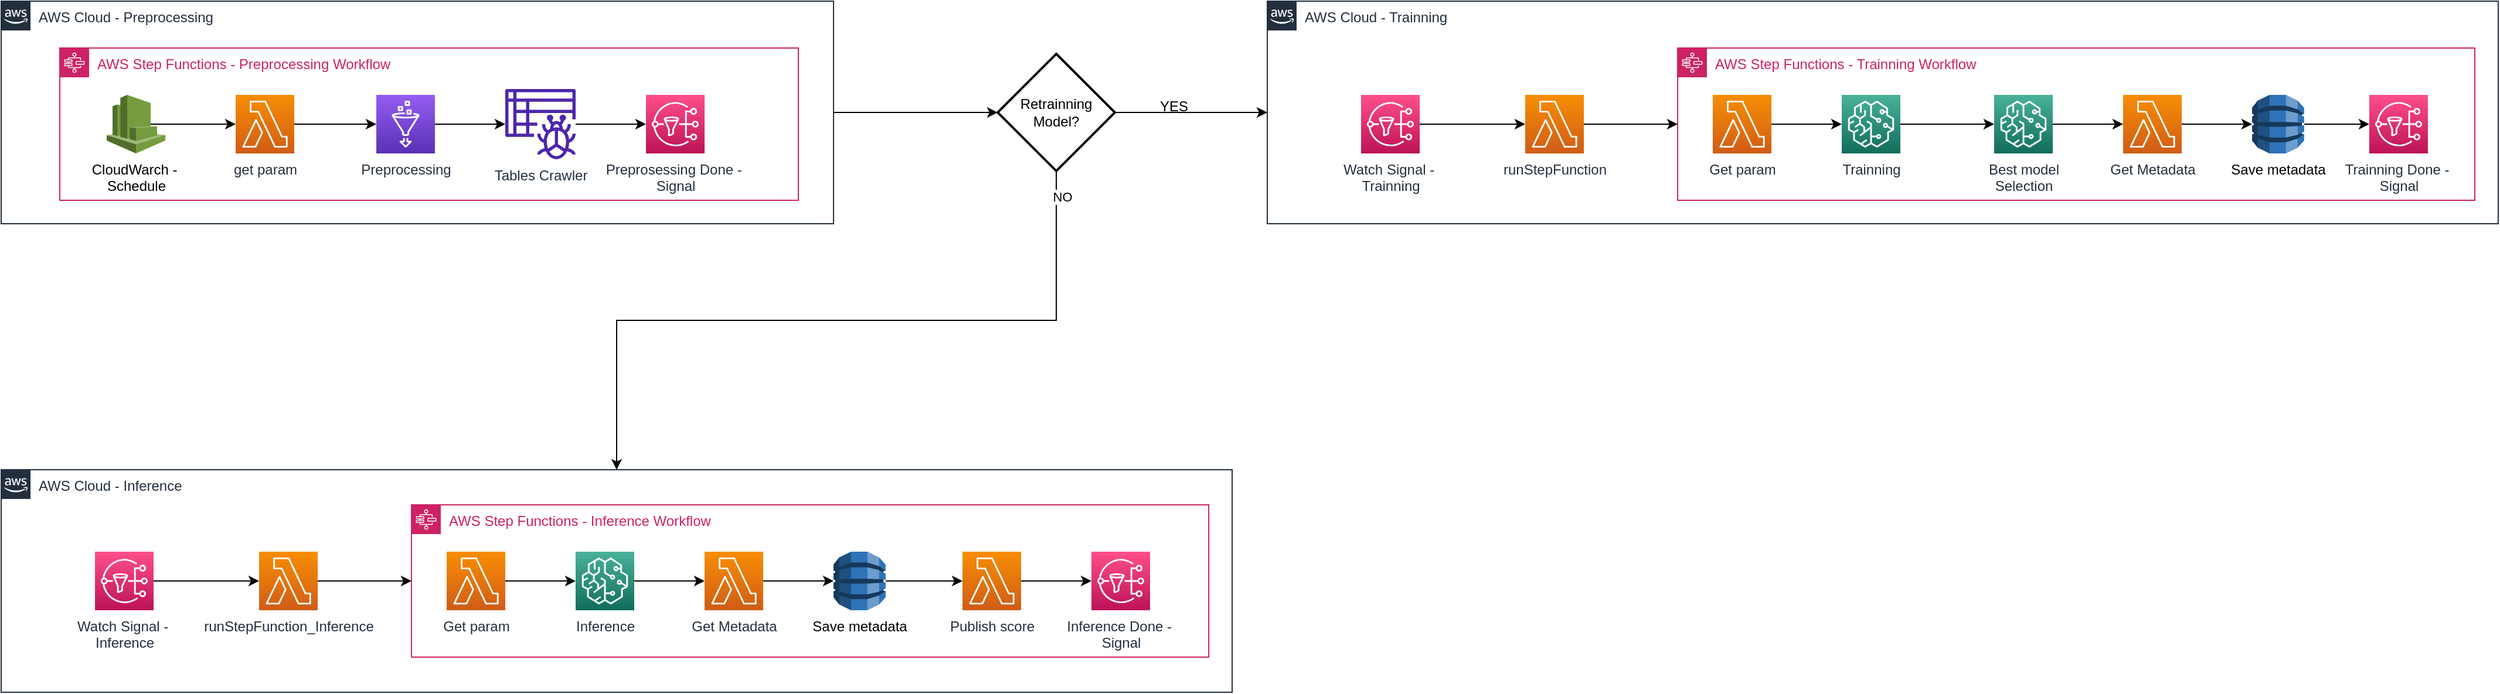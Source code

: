 <mxfile version="16.5.1" type="device" pages="2"><diagram id="bBq4TUK5hMifF-TSJktd" name="Page-1"><mxGraphModel dx="1673" dy="1018" grid="1" gridSize="10" guides="1" tooltips="1" connect="1" arrows="1" fold="1" page="1" pageScale="1" pageWidth="850" pageHeight="1100" math="0" shadow="0"><root><mxCell id="0"/><mxCell id="1" parent="0"/><mxCell id="_ALFJAR_qJqShQx_ZS1T-1" value="AWS Cloud - Inference" style="points=[[0,0],[0.25,0],[0.5,0],[0.75,0],[1,0],[1,0.25],[1,0.5],[1,0.75],[1,1],[0.75,1],[0.5,1],[0.25,1],[0,1],[0,0.75],[0,0.5],[0,0.25]];outlineConnect=0;gradientColor=none;html=1;whiteSpace=wrap;fontSize=12;fontStyle=0;container=1;pointerEvents=0;collapsible=0;recursiveResize=0;shape=mxgraph.aws4.group;grIcon=mxgraph.aws4.group_aws_cloud_alt;strokeColor=#232F3E;fillColor=none;verticalAlign=top;align=left;spacingLeft=30;fontColor=#232F3E;dashed=0;" parent="1" vertex="1"><mxGeometry x="120" y="840" width="1050" height="190" as="geometry"/></mxCell><mxCell id="_ALFJAR_qJqShQx_ZS1T-48" value="AWS Step Functions - Inference Workflow" style="points=[[0,0],[0.25,0],[0.5,0],[0.75,0],[1,0],[1,0.25],[1,0.5],[1,0.75],[1,1],[0.75,1],[0.5,1],[0.25,1],[0,1],[0,0.75],[0,0.5],[0,0.25]];outlineConnect=0;gradientColor=none;html=1;whiteSpace=wrap;fontSize=12;fontStyle=0;container=1;pointerEvents=0;collapsible=0;recursiveResize=0;shape=mxgraph.aws4.group;grIcon=mxgraph.aws4.group_aws_step_functions_workflow;strokeColor=#CD2264;fillColor=none;verticalAlign=top;align=left;spacingLeft=30;fontColor=#CD2264;dashed=0;" parent="_ALFJAR_qJqShQx_ZS1T-1" vertex="1"><mxGeometry x="350" y="30" width="680" height="130" as="geometry"/></mxCell><mxCell id="_ALFJAR_qJqShQx_ZS1T-49" value="Get param" style="sketch=0;points=[[0,0,0],[0.25,0,0],[0.5,0,0],[0.75,0,0],[1,0,0],[0,1,0],[0.25,1,0],[0.5,1,0],[0.75,1,0],[1,1,0],[0,0.25,0],[0,0.5,0],[0,0.75,0],[1,0.25,0],[1,0.5,0],[1,0.75,0]];outlineConnect=0;fontColor=#232F3E;gradientColor=#F78E04;gradientDirection=north;fillColor=#D05C17;strokeColor=#ffffff;dashed=0;verticalLabelPosition=bottom;verticalAlign=top;align=center;html=1;fontSize=12;fontStyle=0;aspect=fixed;shape=mxgraph.aws4.resourceIcon;resIcon=mxgraph.aws4.lambda;" parent="_ALFJAR_qJqShQx_ZS1T-48" vertex="1"><mxGeometry x="30" y="40" width="50" height="50" as="geometry"/></mxCell><mxCell id="_ALFJAR_qJqShQx_ZS1T-50" style="edgeStyle=orthogonalEdgeStyle;rounded=0;orthogonalLoop=1;jettySize=auto;html=1;exitX=1;exitY=0.5;exitDx=0;exitDy=0;exitPerimeter=0;entryX=0;entryY=0.5;entryDx=0;entryDy=0;entryPerimeter=0;" parent="_ALFJAR_qJqShQx_ZS1T-48" source="_ALFJAR_qJqShQx_ZS1T-49" target="_ALFJAR_qJqShQx_ZS1T-54" edge="1"><mxGeometry relative="1" as="geometry"><mxPoint x="150" y="65" as="targetPoint"/></mxGeometry></mxCell><mxCell id="_ALFJAR_qJqShQx_ZS1T-54" value="Inference" style="sketch=0;points=[[0,0,0],[0.25,0,0],[0.5,0,0],[0.75,0,0],[1,0,0],[0,1,0],[0.25,1,0],[0.5,1,0],[0.75,1,0],[1,1,0],[0,0.25,0],[0,0.5,0],[0,0.75,0],[1,0.25,0],[1,0.5,0],[1,0.75,0]];outlineConnect=0;fontColor=#232F3E;gradientColor=#4AB29A;gradientDirection=north;fillColor=#116D5B;strokeColor=#ffffff;dashed=0;verticalLabelPosition=bottom;verticalAlign=top;align=center;html=1;fontSize=12;fontStyle=0;aspect=fixed;shape=mxgraph.aws4.resourceIcon;resIcon=mxgraph.aws4.sagemaker;" parent="_ALFJAR_qJqShQx_ZS1T-48" vertex="1"><mxGeometry x="140" y="40" width="50" height="50" as="geometry"/></mxCell><mxCell id="_ALFJAR_qJqShQx_ZS1T-55" style="edgeStyle=orthogonalEdgeStyle;rounded=0;orthogonalLoop=1;jettySize=auto;html=1;exitX=1;exitY=0.5;exitDx=0;exitDy=0;exitPerimeter=0;entryX=0;entryY=0.5;entryDx=0;entryDy=0;entryPerimeter=0;startArrow=none;startFill=0;endArrow=classic;endFill=1;" parent="_ALFJAR_qJqShQx_ZS1T-48" source="_ALFJAR_qJqShQx_ZS1T-54" target="_ALFJAR_qJqShQx_ZS1T-58" edge="1"><mxGeometry relative="1" as="geometry"><mxPoint x="320" y="65" as="sourcePoint"/></mxGeometry></mxCell><mxCell id="_ALFJAR_qJqShQx_ZS1T-70" style="edgeStyle=orthogonalEdgeStyle;rounded=0;orthogonalLoop=1;jettySize=auto;html=1;exitX=1;exitY=0.5;exitDx=0;exitDy=0;exitPerimeter=0;entryX=0;entryY=0.5;entryDx=0;entryDy=0;entryPerimeter=0;startArrow=none;startFill=0;endArrow=classic;endFill=1;" parent="_ALFJAR_qJqShQx_ZS1T-48" source="_ALFJAR_qJqShQx_ZS1T-58" target="_ALFJAR_qJqShQx_ZS1T-59" edge="1"><mxGeometry relative="1" as="geometry"/></mxCell><mxCell id="_ALFJAR_qJqShQx_ZS1T-58" value="Get Metadata" style="sketch=0;points=[[0,0,0],[0.25,0,0],[0.5,0,0],[0.75,0,0],[1,0,0],[0,1,0],[0.25,1,0],[0.5,1,0],[0.75,1,0],[1,1,0],[0,0.25,0],[0,0.5,0],[0,0.75,0],[1,0.25,0],[1,0.5,0],[1,0.75,0]];outlineConnect=0;fontColor=#232F3E;gradientColor=#F78E04;gradientDirection=north;fillColor=#D05C17;strokeColor=#ffffff;dashed=0;verticalLabelPosition=bottom;verticalAlign=top;align=center;html=1;fontSize=12;fontStyle=0;aspect=fixed;shape=mxgraph.aws4.resourceIcon;resIcon=mxgraph.aws4.lambda;" parent="_ALFJAR_qJqShQx_ZS1T-48" vertex="1"><mxGeometry x="250" y="40" width="50" height="50" as="geometry"/></mxCell><mxCell id="_ALFJAR_qJqShQx_ZS1T-73" style="edgeStyle=orthogonalEdgeStyle;rounded=0;orthogonalLoop=1;jettySize=auto;html=1;exitX=1;exitY=0.5;exitDx=0;exitDy=0;exitPerimeter=0;entryX=0;entryY=0.5;entryDx=0;entryDy=0;entryPerimeter=0;startArrow=none;startFill=0;endArrow=classic;endFill=1;" parent="_ALFJAR_qJqShQx_ZS1T-48" source="_ALFJAR_qJqShQx_ZS1T-59" target="_ALFJAR_qJqShQx_ZS1T-72" edge="1"><mxGeometry relative="1" as="geometry"/></mxCell><mxCell id="_ALFJAR_qJqShQx_ZS1T-59" value="Save metadata" style="outlineConnect=0;dashed=0;verticalLabelPosition=bottom;verticalAlign=top;align=center;html=1;shape=mxgraph.aws3.dynamo_db;fillColor=#2E73B8;gradientColor=none;" parent="_ALFJAR_qJqShQx_ZS1T-48" vertex="1"><mxGeometry x="360" y="40" width="44.44" height="50" as="geometry"/></mxCell><mxCell id="_ALFJAR_qJqShQx_ZS1T-52" value="Inference Done -&amp;nbsp;&lt;br&gt;Signal" style="sketch=0;points=[[0,0,0],[0.25,0,0],[0.5,0,0],[0.75,0,0],[1,0,0],[0,1,0],[0.25,1,0],[0.5,1,0],[0.75,1,0],[1,1,0],[0,0.25,0],[0,0.5,0],[0,0.75,0],[1,0.25,0],[1,0.5,0],[1,0.75,0]];outlineConnect=0;fontColor=#232F3E;gradientColor=#FF4F8B;gradientDirection=north;fillColor=#BC1356;strokeColor=#ffffff;dashed=0;verticalLabelPosition=bottom;verticalAlign=top;align=center;html=1;fontSize=12;fontStyle=0;aspect=fixed;shape=mxgraph.aws4.resourceIcon;resIcon=mxgraph.aws4.sns;" parent="_ALFJAR_qJqShQx_ZS1T-48" vertex="1"><mxGeometry x="580" y="40" width="50" height="50" as="geometry"/></mxCell><mxCell id="_ALFJAR_qJqShQx_ZS1T-74" style="edgeStyle=orthogonalEdgeStyle;rounded=0;orthogonalLoop=1;jettySize=auto;html=1;exitX=1;exitY=0.5;exitDx=0;exitDy=0;exitPerimeter=0;entryX=0;entryY=0.5;entryDx=0;entryDy=0;entryPerimeter=0;startArrow=none;startFill=0;endArrow=classic;endFill=1;" parent="_ALFJAR_qJqShQx_ZS1T-48" source="_ALFJAR_qJqShQx_ZS1T-72" target="_ALFJAR_qJqShQx_ZS1T-52" edge="1"><mxGeometry relative="1" as="geometry"/></mxCell><mxCell id="_ALFJAR_qJqShQx_ZS1T-72" value="Publish score" style="sketch=0;points=[[0,0,0],[0.25,0,0],[0.5,0,0],[0.75,0,0],[1,0,0],[0,1,0],[0.25,1,0],[0.5,1,0],[0.75,1,0],[1,1,0],[0,0.25,0],[0,0.5,0],[0,0.75,0],[1,0.25,0],[1,0.5,0],[1,0.75,0]];outlineConnect=0;fontColor=#232F3E;gradientColor=#F78E04;gradientDirection=north;fillColor=#D05C17;strokeColor=#ffffff;dashed=0;verticalLabelPosition=bottom;verticalAlign=top;align=center;html=1;fontSize=12;fontStyle=0;aspect=fixed;shape=mxgraph.aws4.resourceIcon;resIcon=mxgraph.aws4.lambda;" parent="_ALFJAR_qJqShQx_ZS1T-48" vertex="1"><mxGeometry x="470" y="40" width="50" height="50" as="geometry"/></mxCell><mxCell id="_ALFJAR_qJqShQx_ZS1T-62" style="edgeStyle=orthogonalEdgeStyle;rounded=0;orthogonalLoop=1;jettySize=auto;html=1;exitX=1;exitY=0.5;exitDx=0;exitDy=0;exitPerimeter=0;entryX=0;entryY=0.5;entryDx=0;entryDy=0;entryPerimeter=0;startArrow=none;startFill=0;endArrow=classic;endFill=1;" parent="_ALFJAR_qJqShQx_ZS1T-1" source="_ALFJAR_qJqShQx_ZS1T-60" target="_ALFJAR_qJqShQx_ZS1T-61" edge="1"><mxGeometry relative="1" as="geometry"/></mxCell><mxCell id="_ALFJAR_qJqShQx_ZS1T-60" value="Watch Signal -&amp;nbsp;&lt;br&gt;Inference" style="sketch=0;points=[[0,0,0],[0.25,0,0],[0.5,0,0],[0.75,0,0],[1,0,0],[0,1,0],[0.25,1,0],[0.5,1,0],[0.75,1,0],[1,1,0],[0,0.25,0],[0,0.5,0],[0,0.75,0],[1,0.25,0],[1,0.5,0],[1,0.75,0]];outlineConnect=0;fontColor=#232F3E;gradientColor=#FF4F8B;gradientDirection=north;fillColor=#BC1356;strokeColor=#ffffff;dashed=0;verticalLabelPosition=bottom;verticalAlign=top;align=center;html=1;fontSize=12;fontStyle=0;aspect=fixed;shape=mxgraph.aws4.resourceIcon;resIcon=mxgraph.aws4.sns;" parent="_ALFJAR_qJqShQx_ZS1T-1" vertex="1"><mxGeometry x="80" y="70" width="50" height="50" as="geometry"/></mxCell><mxCell id="_ALFJAR_qJqShQx_ZS1T-63" style="edgeStyle=orthogonalEdgeStyle;rounded=0;orthogonalLoop=1;jettySize=auto;html=1;exitX=1;exitY=0.5;exitDx=0;exitDy=0;exitPerimeter=0;entryX=0;entryY=0.5;entryDx=0;entryDy=0;startArrow=none;startFill=0;endArrow=classic;endFill=1;" parent="_ALFJAR_qJqShQx_ZS1T-1" source="_ALFJAR_qJqShQx_ZS1T-61" target="_ALFJAR_qJqShQx_ZS1T-48" edge="1"><mxGeometry relative="1" as="geometry"/></mxCell><mxCell id="_ALFJAR_qJqShQx_ZS1T-61" value="runStepFunction_Inference" style="sketch=0;points=[[0,0,0],[0.25,0,0],[0.5,0,0],[0.75,0,0],[1,0,0],[0,1,0],[0.25,1,0],[0.5,1,0],[0.75,1,0],[1,1,0],[0,0.25,0],[0,0.5,0],[0,0.75,0],[1,0.25,0],[1,0.5,0],[1,0.75,0]];outlineConnect=0;fontColor=#232F3E;gradientColor=#F78E04;gradientDirection=north;fillColor=#D05C17;strokeColor=#ffffff;dashed=0;verticalLabelPosition=bottom;verticalAlign=top;align=center;html=1;fontSize=12;fontStyle=0;aspect=fixed;shape=mxgraph.aws4.resourceIcon;resIcon=mxgraph.aws4.lambda;" parent="_ALFJAR_qJqShQx_ZS1T-1" vertex="1"><mxGeometry x="220" y="70" width="50" height="50" as="geometry"/></mxCell><mxCell id="_ALFJAR_qJqShQx_ZS1T-77" style="edgeStyle=orthogonalEdgeStyle;rounded=0;orthogonalLoop=1;jettySize=auto;html=1;exitX=1;exitY=0.5;exitDx=0;exitDy=0;entryX=0;entryY=0.5;entryDx=0;entryDy=0;entryPerimeter=0;startArrow=none;startFill=0;endArrow=classic;endFill=1;" parent="1" source="_ALFJAR_qJqShQx_ZS1T-2" target="_ALFJAR_qJqShQx_ZS1T-75" edge="1"><mxGeometry relative="1" as="geometry"/></mxCell><mxCell id="_ALFJAR_qJqShQx_ZS1T-2" value="AWS Cloud - Preprocessing" style="points=[[0,0],[0.25,0],[0.5,0],[0.75,0],[1,0],[1,0.25],[1,0.5],[1,0.75],[1,1],[0.75,1],[0.5,1],[0.25,1],[0,1],[0,0.75],[0,0.5],[0,0.25]];outlineConnect=0;gradientColor=none;html=1;whiteSpace=wrap;fontSize=12;fontStyle=0;container=1;pointerEvents=0;collapsible=0;recursiveResize=0;shape=mxgraph.aws4.group;grIcon=mxgraph.aws4.group_aws_cloud_alt;strokeColor=#232F3E;fillColor=none;verticalAlign=top;align=left;spacingLeft=30;fontColor=#232F3E;dashed=0;" parent="1" vertex="1"><mxGeometry x="120" y="440" width="710" height="190" as="geometry"/></mxCell><mxCell id="_ALFJAR_qJqShQx_ZS1T-4" value="AWS Step Functions - Preprocessing Workflow" style="points=[[0,0],[0.25,0],[0.5,0],[0.75,0],[1,0],[1,0.25],[1,0.5],[1,0.75],[1,1],[0.75,1],[0.5,1],[0.25,1],[0,1],[0,0.75],[0,0.5],[0,0.25]];outlineConnect=0;gradientColor=none;html=1;whiteSpace=wrap;fontSize=12;fontStyle=0;container=1;pointerEvents=0;collapsible=0;recursiveResize=0;shape=mxgraph.aws4.group;grIcon=mxgraph.aws4.group_aws_step_functions_workflow;strokeColor=#CD2264;fillColor=none;verticalAlign=top;align=left;spacingLeft=30;fontColor=#CD2264;dashed=0;" parent="_ALFJAR_qJqShQx_ZS1T-2" vertex="1"><mxGeometry x="50" y="40" width="630" height="130" as="geometry"/></mxCell><mxCell id="_ALFJAR_qJqShQx_ZS1T-13" value="get param" style="sketch=0;points=[[0,0,0],[0.25,0,0],[0.5,0,0],[0.75,0,0],[1,0,0],[0,1,0],[0.25,1,0],[0.5,1,0],[0.75,1,0],[1,1,0],[0,0.25,0],[0,0.5,0],[0,0.75,0],[1,0.25,0],[1,0.5,0],[1,0.75,0]];outlineConnect=0;fontColor=#232F3E;gradientColor=#F78E04;gradientDirection=north;fillColor=#D05C17;strokeColor=#ffffff;dashed=0;verticalLabelPosition=bottom;verticalAlign=top;align=center;html=1;fontSize=12;fontStyle=0;aspect=fixed;shape=mxgraph.aws4.resourceIcon;resIcon=mxgraph.aws4.lambda;" parent="_ALFJAR_qJqShQx_ZS1T-4" vertex="1"><mxGeometry x="150" y="40" width="50" height="50" as="geometry"/></mxCell><mxCell id="_ALFJAR_qJqShQx_ZS1T-14" style="edgeStyle=orthogonalEdgeStyle;rounded=0;orthogonalLoop=1;jettySize=auto;html=1;exitX=0.75;exitY=0.5;exitDx=0;exitDy=0;exitPerimeter=0;entryX=0;entryY=0.5;entryDx=0;entryDy=0;entryPerimeter=0;" parent="_ALFJAR_qJqShQx_ZS1T-4" source="_ALFJAR_qJqShQx_ZS1T-15" target="_ALFJAR_qJqShQx_ZS1T-13" edge="1"><mxGeometry relative="1" as="geometry"/></mxCell><mxCell id="_ALFJAR_qJqShQx_ZS1T-15" value="CloudWarch -&amp;nbsp;&lt;br&gt;Schedule" style="outlineConnect=0;dashed=0;verticalLabelPosition=bottom;verticalAlign=top;align=center;html=1;shape=mxgraph.aws3.cloudwatch;fillColor=#759C3E;gradientColor=none;" parent="_ALFJAR_qJqShQx_ZS1T-4" vertex="1"><mxGeometry x="40" y="40" width="50" height="50" as="geometry"/></mxCell><mxCell id="_ALFJAR_qJqShQx_ZS1T-20" style="edgeStyle=orthogonalEdgeStyle;rounded=0;orthogonalLoop=1;jettySize=auto;html=1;exitX=1;exitY=0.5;exitDx=0;exitDy=0;exitPerimeter=0;" parent="_ALFJAR_qJqShQx_ZS1T-4" source="_ALFJAR_qJqShQx_ZS1T-16" target="_ALFJAR_qJqShQx_ZS1T-19" edge="1"><mxGeometry relative="1" as="geometry"/></mxCell><mxCell id="_ALFJAR_qJqShQx_ZS1T-16" value="Preprocessing" style="sketch=0;points=[[0,0,0],[0.25,0,0],[0.5,0,0],[0.75,0,0],[1,0,0],[0,1,0],[0.25,1,0],[0.5,1,0],[0.75,1,0],[1,1,0],[0,0.25,0],[0,0.5,0],[0,0.75,0],[1,0.25,0],[1,0.5,0],[1,0.75,0]];outlineConnect=0;fontColor=#232F3E;gradientColor=#945DF2;gradientDirection=north;fillColor=#5A30B5;strokeColor=#ffffff;dashed=0;verticalLabelPosition=bottom;verticalAlign=top;align=center;html=1;fontSize=12;fontStyle=0;aspect=fixed;shape=mxgraph.aws4.resourceIcon;resIcon=mxgraph.aws4.glue;" parent="_ALFJAR_qJqShQx_ZS1T-4" vertex="1"><mxGeometry x="270" y="40" width="50" height="50" as="geometry"/></mxCell><mxCell id="_ALFJAR_qJqShQx_ZS1T-12" style="edgeStyle=orthogonalEdgeStyle;rounded=0;orthogonalLoop=1;jettySize=auto;html=1;exitX=1;exitY=0.5;exitDx=0;exitDy=0;exitPerimeter=0;" parent="_ALFJAR_qJqShQx_ZS1T-4" source="_ALFJAR_qJqShQx_ZS1T-13" target="_ALFJAR_qJqShQx_ZS1T-16" edge="1"><mxGeometry relative="1" as="geometry"/></mxCell><mxCell id="_ALFJAR_qJqShQx_ZS1T-21" style="edgeStyle=orthogonalEdgeStyle;rounded=0;orthogonalLoop=1;jettySize=auto;html=1;exitX=0;exitY=0.5;exitDx=0;exitDy=0;exitPerimeter=0;endArrow=none;endFill=0;startArrow=classic;startFill=1;" parent="_ALFJAR_qJqShQx_ZS1T-4" source="_ALFJAR_qJqShQx_ZS1T-17" target="_ALFJAR_qJqShQx_ZS1T-19" edge="1"><mxGeometry relative="1" as="geometry"/></mxCell><mxCell id="_ALFJAR_qJqShQx_ZS1T-17" value="Preprosessing Done -&amp;nbsp;&lt;br&gt;Signal" style="sketch=0;points=[[0,0,0],[0.25,0,0],[0.5,0,0],[0.75,0,0],[1,0,0],[0,1,0],[0.25,1,0],[0.5,1,0],[0.75,1,0],[1,1,0],[0,0.25,0],[0,0.5,0],[0,0.75,0],[1,0.25,0],[1,0.5,0],[1,0.75,0]];outlineConnect=0;fontColor=#232F3E;gradientColor=#FF4F8B;gradientDirection=north;fillColor=#BC1356;strokeColor=#ffffff;dashed=0;verticalLabelPosition=bottom;verticalAlign=top;align=center;html=1;fontSize=12;fontStyle=0;aspect=fixed;shape=mxgraph.aws4.resourceIcon;resIcon=mxgraph.aws4.sns;" parent="_ALFJAR_qJqShQx_ZS1T-4" vertex="1"><mxGeometry x="500" y="40" width="50" height="50" as="geometry"/></mxCell><mxCell id="_ALFJAR_qJqShQx_ZS1T-19" value="Tables Crawler" style="sketch=0;outlineConnect=0;fontColor=#232F3E;gradientColor=none;fillColor=#4D27AA;strokeColor=none;dashed=0;verticalLabelPosition=bottom;verticalAlign=top;align=center;html=1;fontSize=12;fontStyle=0;aspect=fixed;pointerEvents=1;shape=mxgraph.aws4.glue_crawlers;" parent="_ALFJAR_qJqShQx_ZS1T-4" vertex="1"><mxGeometry x="380" y="35" width="60" height="60" as="geometry"/></mxCell><mxCell id="_ALFJAR_qJqShQx_ZS1T-3" value="AWS Cloud - Trainning" style="points=[[0,0],[0.25,0],[0.5,0],[0.75,0],[1,0],[1,0.25],[1,0.5],[1,0.75],[1,1],[0.75,1],[0.5,1],[0.25,1],[0,1],[0,0.75],[0,0.5],[0,0.25]];outlineConnect=0;gradientColor=none;html=1;whiteSpace=wrap;fontSize=12;fontStyle=0;container=1;pointerEvents=0;collapsible=0;recursiveResize=0;shape=mxgraph.aws4.group;grIcon=mxgraph.aws4.group_aws_cloud_alt;strokeColor=#232F3E;fillColor=none;verticalAlign=top;align=left;spacingLeft=30;fontColor=#232F3E;dashed=0;" parent="1" vertex="1"><mxGeometry x="1200" y="440" width="1050" height="190" as="geometry"/></mxCell><mxCell id="_ALFJAR_qJqShQx_ZS1T-22" value="AWS Step Functions - Trainning Workflow" style="points=[[0,0],[0.25,0],[0.5,0],[0.75,0],[1,0],[1,0.25],[1,0.5],[1,0.75],[1,1],[0.75,1],[0.5,1],[0.25,1],[0,1],[0,0.75],[0,0.5],[0,0.25]];outlineConnect=0;gradientColor=none;html=1;whiteSpace=wrap;fontSize=12;fontStyle=0;container=1;pointerEvents=0;collapsible=0;recursiveResize=0;shape=mxgraph.aws4.group;grIcon=mxgraph.aws4.group_aws_step_functions_workflow;strokeColor=#CD2264;fillColor=none;verticalAlign=top;align=left;spacingLeft=30;fontColor=#CD2264;dashed=0;" parent="_ALFJAR_qJqShQx_ZS1T-3" vertex="1"><mxGeometry x="350" y="40" width="680" height="130" as="geometry"/></mxCell><mxCell id="_ALFJAR_qJqShQx_ZS1T-23" value="Get param" style="sketch=0;points=[[0,0,0],[0.25,0,0],[0.5,0,0],[0.75,0,0],[1,0,0],[0,1,0],[0.25,1,0],[0.5,1,0],[0.75,1,0],[1,1,0],[0,0.25,0],[0,0.5,0],[0,0.75,0],[1,0.25,0],[1,0.5,0],[1,0.75,0]];outlineConnect=0;fontColor=#232F3E;gradientColor=#F78E04;gradientDirection=north;fillColor=#D05C17;strokeColor=#ffffff;dashed=0;verticalLabelPosition=bottom;verticalAlign=top;align=center;html=1;fontSize=12;fontStyle=0;aspect=fixed;shape=mxgraph.aws4.resourceIcon;resIcon=mxgraph.aws4.lambda;" parent="_ALFJAR_qJqShQx_ZS1T-22" vertex="1"><mxGeometry x="30" y="40" width="50" height="50" as="geometry"/></mxCell><mxCell id="_ALFJAR_qJqShQx_ZS1T-28" style="edgeStyle=orthogonalEdgeStyle;rounded=0;orthogonalLoop=1;jettySize=auto;html=1;exitX=1;exitY=0.5;exitDx=0;exitDy=0;exitPerimeter=0;entryX=0;entryY=0.5;entryDx=0;entryDy=0;entryPerimeter=0;" parent="_ALFJAR_qJqShQx_ZS1T-22" source="_ALFJAR_qJqShQx_ZS1T-23" target="_ALFJAR_qJqShQx_ZS1T-7" edge="1"><mxGeometry relative="1" as="geometry"><mxPoint x="150" y="65" as="targetPoint"/></mxGeometry></mxCell><mxCell id="_ALFJAR_qJqShQx_ZS1T-38" value="" style="edgeStyle=orthogonalEdgeStyle;rounded=0;orthogonalLoop=1;jettySize=auto;html=1;startArrow=none;startFill=0;endArrow=classic;endFill=1;" parent="_ALFJAR_qJqShQx_ZS1T-22" source="_ALFJAR_qJqShQx_ZS1T-7" target="_ALFJAR_qJqShQx_ZS1T-37" edge="1"><mxGeometry relative="1" as="geometry"/></mxCell><mxCell id="_ALFJAR_qJqShQx_ZS1T-7" value="Trainning" style="sketch=0;points=[[0,0,0],[0.25,0,0],[0.5,0,0],[0.75,0,0],[1,0,0],[0,1,0],[0.25,1,0],[0.5,1,0],[0.75,1,0],[1,1,0],[0,0.25,0],[0,0.5,0],[0,0.75,0],[1,0.25,0],[1,0.5,0],[1,0.75,0]];outlineConnect=0;fontColor=#232F3E;gradientColor=#4AB29A;gradientDirection=north;fillColor=#116D5B;strokeColor=#ffffff;dashed=0;verticalLabelPosition=bottom;verticalAlign=top;align=center;html=1;fontSize=12;fontStyle=0;aspect=fixed;shape=mxgraph.aws4.resourceIcon;resIcon=mxgraph.aws4.sagemaker;" parent="_ALFJAR_qJqShQx_ZS1T-22" vertex="1"><mxGeometry x="140" y="40" width="50" height="50" as="geometry"/></mxCell><mxCell id="_ALFJAR_qJqShQx_ZS1T-43" style="edgeStyle=orthogonalEdgeStyle;rounded=0;orthogonalLoop=1;jettySize=auto;html=1;exitX=1;exitY=0.5;exitDx=0;exitDy=0;exitPerimeter=0;entryX=0;entryY=0.5;entryDx=0;entryDy=0;entryPerimeter=0;startArrow=none;startFill=0;endArrow=classic;endFill=1;" parent="_ALFJAR_qJqShQx_ZS1T-22" source="_ALFJAR_qJqShQx_ZS1T-37" target="_ALFJAR_qJqShQx_ZS1T-42" edge="1"><mxGeometry relative="1" as="geometry"/></mxCell><mxCell id="_ALFJAR_qJqShQx_ZS1T-37" value="Best model&lt;br&gt;Selection" style="sketch=0;points=[[0,0,0],[0.25,0,0],[0.5,0,0],[0.75,0,0],[1,0,0],[0,1,0],[0.25,1,0],[0.5,1,0],[0.75,1,0],[1,1,0],[0,0.25,0],[0,0.5,0],[0,0.75,0],[1,0.25,0],[1,0.5,0],[1,0.75,0]];outlineConnect=0;fontColor=#232F3E;gradientColor=#4AB29A;gradientDirection=north;fillColor=#116D5B;strokeColor=#ffffff;dashed=0;verticalLabelPosition=bottom;verticalAlign=top;align=center;html=1;fontSize=12;fontStyle=0;aspect=fixed;shape=mxgraph.aws4.resourceIcon;resIcon=mxgraph.aws4.sagemaker;" parent="_ALFJAR_qJqShQx_ZS1T-22" vertex="1"><mxGeometry x="270" y="40" width="50" height="50" as="geometry"/></mxCell><mxCell id="_ALFJAR_qJqShQx_ZS1T-68" style="edgeStyle=orthogonalEdgeStyle;rounded=0;orthogonalLoop=1;jettySize=auto;html=1;exitX=1;exitY=0.5;exitDx=0;exitDy=0;exitPerimeter=0;startArrow=none;startFill=0;endArrow=classic;endFill=1;" parent="_ALFJAR_qJqShQx_ZS1T-22" source="_ALFJAR_qJqShQx_ZS1T-42" target="_ALFJAR_qJqShQx_ZS1T-46" edge="1"><mxGeometry relative="1" as="geometry"/></mxCell><mxCell id="_ALFJAR_qJqShQx_ZS1T-42" value="Get Metadata" style="sketch=0;points=[[0,0,0],[0.25,0,0],[0.5,0,0],[0.75,0,0],[1,0,0],[0,1,0],[0.25,1,0],[0.5,1,0],[0.75,1,0],[1,1,0],[0,0.25,0],[0,0.5,0],[0,0.75,0],[1,0.25,0],[1,0.5,0],[1,0.75,0]];outlineConnect=0;fontColor=#232F3E;gradientColor=#F78E04;gradientDirection=north;fillColor=#D05C17;strokeColor=#ffffff;dashed=0;verticalLabelPosition=bottom;verticalAlign=top;align=center;html=1;fontSize=12;fontStyle=0;aspect=fixed;shape=mxgraph.aws4.resourceIcon;resIcon=mxgraph.aws4.lambda;" parent="_ALFJAR_qJqShQx_ZS1T-22" vertex="1"><mxGeometry x="380" y="40" width="50" height="50" as="geometry"/></mxCell><mxCell id="_ALFJAR_qJqShQx_ZS1T-69" style="edgeStyle=orthogonalEdgeStyle;rounded=0;orthogonalLoop=1;jettySize=auto;html=1;exitX=1;exitY=0.5;exitDx=0;exitDy=0;exitPerimeter=0;startArrow=none;startFill=0;endArrow=classic;endFill=1;" parent="_ALFJAR_qJqShQx_ZS1T-22" source="_ALFJAR_qJqShQx_ZS1T-46" target="_ALFJAR_qJqShQx_ZS1T-30" edge="1"><mxGeometry relative="1" as="geometry"/></mxCell><mxCell id="_ALFJAR_qJqShQx_ZS1T-46" value="Save metadata" style="outlineConnect=0;dashed=0;verticalLabelPosition=bottom;verticalAlign=top;align=center;html=1;shape=mxgraph.aws3.dynamo_db;fillColor=#2E73B8;gradientColor=none;" parent="_ALFJAR_qJqShQx_ZS1T-22" vertex="1"><mxGeometry x="490" y="40" width="44.44" height="50" as="geometry"/></mxCell><mxCell id="_ALFJAR_qJqShQx_ZS1T-30" value="Trainning Done -&amp;nbsp;&lt;br&gt;Signal" style="sketch=0;points=[[0,0,0],[0.25,0,0],[0.5,0,0],[0.75,0,0],[1,0,0],[0,1,0],[0.25,1,0],[0.5,1,0],[0.75,1,0],[1,1,0],[0,0.25,0],[0,0.5,0],[0,0.75,0],[1,0.25,0],[1,0.5,0],[1,0.75,0]];outlineConnect=0;fontColor=#232F3E;gradientColor=#FF4F8B;gradientDirection=north;fillColor=#BC1356;strokeColor=#ffffff;dashed=0;verticalLabelPosition=bottom;verticalAlign=top;align=center;html=1;fontSize=12;fontStyle=0;aspect=fixed;shape=mxgraph.aws4.resourceIcon;resIcon=mxgraph.aws4.sns;" parent="_ALFJAR_qJqShQx_ZS1T-22" vertex="1"><mxGeometry x="590" y="40" width="50" height="50" as="geometry"/></mxCell><mxCell id="_ALFJAR_qJqShQx_ZS1T-66" style="edgeStyle=orthogonalEdgeStyle;rounded=0;orthogonalLoop=1;jettySize=auto;html=1;exitX=1;exitY=0.5;exitDx=0;exitDy=0;exitPerimeter=0;entryX=0;entryY=0.5;entryDx=0;entryDy=0;entryPerimeter=0;startArrow=none;startFill=0;endArrow=classic;endFill=1;" parent="_ALFJAR_qJqShQx_ZS1T-3" source="_ALFJAR_qJqShQx_ZS1T-64" target="_ALFJAR_qJqShQx_ZS1T-65" edge="1"><mxGeometry relative="1" as="geometry"/></mxCell><mxCell id="_ALFJAR_qJqShQx_ZS1T-64" value="Watch Signal -&amp;nbsp;&lt;br&gt;Trainning" style="sketch=0;points=[[0,0,0],[0.25,0,0],[0.5,0,0],[0.75,0,0],[1,0,0],[0,1,0],[0.25,1,0],[0.5,1,0],[0.75,1,0],[1,1,0],[0,0.25,0],[0,0.5,0],[0,0.75,0],[1,0.25,0],[1,0.5,0],[1,0.75,0]];outlineConnect=0;fontColor=#232F3E;gradientColor=#FF4F8B;gradientDirection=north;fillColor=#BC1356;strokeColor=#ffffff;dashed=0;verticalLabelPosition=bottom;verticalAlign=top;align=center;html=1;fontSize=12;fontStyle=0;aspect=fixed;shape=mxgraph.aws4.resourceIcon;resIcon=mxgraph.aws4.sns;" parent="_ALFJAR_qJqShQx_ZS1T-3" vertex="1"><mxGeometry x="80" y="80" width="50" height="50" as="geometry"/></mxCell><mxCell id="_ALFJAR_qJqShQx_ZS1T-67" style="edgeStyle=orthogonalEdgeStyle;rounded=0;orthogonalLoop=1;jettySize=auto;html=1;exitX=1;exitY=0.5;exitDx=0;exitDy=0;exitPerimeter=0;entryX=0;entryY=0.5;entryDx=0;entryDy=0;startArrow=none;startFill=0;endArrow=classic;endFill=1;" parent="_ALFJAR_qJqShQx_ZS1T-3" source="_ALFJAR_qJqShQx_ZS1T-65" target="_ALFJAR_qJqShQx_ZS1T-22" edge="1"><mxGeometry relative="1" as="geometry"/></mxCell><mxCell id="_ALFJAR_qJqShQx_ZS1T-65" value="runStepFunction" style="sketch=0;points=[[0,0,0],[0.25,0,0],[0.5,0,0],[0.75,0,0],[1,0,0],[0,1,0],[0.25,1,0],[0.5,1,0],[0.75,1,0],[1,1,0],[0,0.25,0],[0,0.5,0],[0,0.75,0],[1,0.25,0],[1,0.5,0],[1,0.75,0]];outlineConnect=0;fontColor=#232F3E;gradientColor=#F78E04;gradientDirection=north;fillColor=#D05C17;strokeColor=#ffffff;dashed=0;verticalLabelPosition=bottom;verticalAlign=top;align=center;html=1;fontSize=12;fontStyle=0;aspect=fixed;shape=mxgraph.aws4.resourceIcon;resIcon=mxgraph.aws4.lambda;" parent="_ALFJAR_qJqShQx_ZS1T-3" vertex="1"><mxGeometry x="220" y="80" width="50" height="50" as="geometry"/></mxCell><mxCell id="_ALFJAR_qJqShQx_ZS1T-76" style="edgeStyle=orthogonalEdgeStyle;rounded=0;orthogonalLoop=1;jettySize=auto;html=1;exitX=1;exitY=0.5;exitDx=0;exitDy=0;exitPerimeter=0;entryX=0;entryY=0.5;entryDx=0;entryDy=0;startArrow=none;startFill=0;endArrow=classic;endFill=1;" parent="1" source="_ALFJAR_qJqShQx_ZS1T-75" target="_ALFJAR_qJqShQx_ZS1T-3" edge="1"><mxGeometry relative="1" as="geometry"/></mxCell><mxCell id="_ALFJAR_qJqShQx_ZS1T-78" style="edgeStyle=orthogonalEdgeStyle;rounded=0;orthogonalLoop=1;jettySize=auto;html=1;exitX=0.5;exitY=1;exitDx=0;exitDy=0;exitPerimeter=0;startArrow=none;startFill=0;endArrow=classic;endFill=1;" parent="1" source="_ALFJAR_qJqShQx_ZS1T-75" target="_ALFJAR_qJqShQx_ZS1T-1" edge="1"><mxGeometry relative="1" as="geometry"/></mxCell><mxCell id="_ALFJAR_qJqShQx_ZS1T-79" value="NO" style="edgeLabel;html=1;align=center;verticalAlign=middle;resizable=0;points=[];" parent="_ALFJAR_qJqShQx_ZS1T-78" vertex="1" connectable="0"><mxGeometry x="-0.932" y="4" relative="1" as="geometry"><mxPoint x="1" as="offset"/></mxGeometry></mxCell><mxCell id="_ALFJAR_qJqShQx_ZS1T-75" value="Retrainning&lt;br&gt;Model?" style="strokeWidth=2;html=1;shape=mxgraph.flowchart.decision;whiteSpace=wrap;" parent="1" vertex="1"><mxGeometry x="970" y="485" width="100" height="100" as="geometry"/></mxCell><mxCell id="_ALFJAR_qJqShQx_ZS1T-80" value="YES" style="text;html=1;align=center;verticalAlign=middle;resizable=0;points=[];autosize=1;strokeColor=none;fillColor=none;" parent="1" vertex="1"><mxGeometry x="1100" y="520" width="40" height="20" as="geometry"/></mxCell></root></mxGraphModel></diagram><diagram id="IeYRzyYFpxDQ7Hvfl7A2" name="Page-2"><mxGraphModel dx="2272" dy="1965" grid="1" gridSize="10" guides="1" tooltips="1" connect="1" arrows="1" fold="1" page="1" pageScale="1" pageWidth="850" pageHeight="1100" math="0" shadow="0"><root><mxCell id="n-DPXri6PF7rpDx9dU9k-0"/><mxCell id="n-DPXri6PF7rpDx9dU9k-1" parent="n-DPXri6PF7rpDx9dU9k-0"/><mxCell id="FtoIMOAfWVAmyrFrHGLc-11" style="edgeStyle=orthogonalEdgeStyle;rounded=0;orthogonalLoop=1;jettySize=auto;html=1;exitX=0.5;exitY=1;exitDx=0;exitDy=0;entryX=0.5;entryY=0;entryDx=0;entryDy=0;entryPerimeter=0;exitPerimeter=0;" edge="1" parent="n-DPXri6PF7rpDx9dU9k-1" source="n-DPXri6PF7rpDx9dU9k-5" target="FtoIMOAfWVAmyrFrHGLc-9"><mxGeometry relative="1" as="geometry"/></mxCell><mxCell id="n-DPXri6PF7rpDx9dU9k-2" value="AWS Step Functions - Inference Workflow" style="points=[[0,0],[0.25,0],[0.5,0],[0.75,0],[1,0],[1,0.25],[1,0.5],[1,0.75],[1,1],[0.75,1],[0.5,1],[0.25,1],[0,1],[0,0.75],[0,0.5],[0,0.25]];outlineConnect=0;gradientColor=none;html=1;whiteSpace=wrap;fontSize=12;fontStyle=0;container=1;pointerEvents=0;collapsible=0;recursiveResize=0;shape=mxgraph.aws4.group;grIcon=mxgraph.aws4.group_aws_step_functions_workflow;strokeColor=#CD2264;fillColor=none;verticalAlign=top;align=left;spacingLeft=30;fontColor=#CD2264;dashed=0;" vertex="1" parent="n-DPXri6PF7rpDx9dU9k-1"><mxGeometry x="410" y="-10" width="620" height="160" as="geometry"/></mxCell><mxCell id="FtoIMOAfWVAmyrFrHGLc-3" style="edgeStyle=orthogonalEdgeStyle;rounded=0;orthogonalLoop=1;jettySize=auto;html=1;exitX=1;exitY=0.5;exitDx=0;exitDy=0;exitPerimeter=0;" edge="1" parent="n-DPXri6PF7rpDx9dU9k-2" source="FtoIMOAfWVAmyrFrHGLc-0" target="n-DPXri6PF7rpDx9dU9k-5"><mxGeometry relative="1" as="geometry"/></mxCell><mxCell id="FtoIMOAfWVAmyrFrHGLc-0" value="Preprocessing" style="sketch=0;points=[[0,0,0],[0.25,0,0],[0.5,0,0],[0.75,0,0],[1,0,0],[0,1,0],[0.25,1,0],[0.5,1,0],[0.75,1,0],[1,1,0],[0,0.25,0],[0,0.5,0],[0,0.75,0],[1,0.25,0],[1,0.5,0],[1,0.75,0]];outlineConnect=0;fontColor=#232F3E;gradientColor=#4AB29A;gradientDirection=north;fillColor=#116D5B;strokeColor=#ffffff;dashed=0;verticalLabelPosition=bottom;verticalAlign=top;align=center;html=1;fontSize=12;fontStyle=0;aspect=fixed;shape=mxgraph.aws4.resourceIcon;resIcon=mxgraph.aws4.sagemaker;" vertex="1" parent="n-DPXri6PF7rpDx9dU9k-2"><mxGeometry x="40" y="55" width="50" height="50" as="geometry"/></mxCell><mxCell id="FtoIMOAfWVAmyrFrHGLc-4" style="edgeStyle=orthogonalEdgeStyle;rounded=0;orthogonalLoop=1;jettySize=auto;html=1;exitX=1;exitY=0.5;exitDx=0;exitDy=0;exitPerimeter=0;entryX=0;entryY=0.5;entryDx=0;entryDy=0;" edge="1" parent="n-DPXri6PF7rpDx9dU9k-2" source="n-DPXri6PF7rpDx9dU9k-5" target="FtoIMOAfWVAmyrFrHGLc-2"><mxGeometry relative="1" as="geometry"/></mxCell><mxCell id="n-DPXri6PF7rpDx9dU9k-5" value="Trainning" style="sketch=0;points=[[0,0,0],[0.25,0,0],[0.5,0,0],[0.75,0,0],[1,0,0],[0,1,0],[0.25,1,0],[0.5,1,0],[0.75,1,0],[1,1,0],[0,0.25,0],[0,0.5,0],[0,0.75,0],[1,0.25,0],[1,0.5,0],[1,0.75,0]];outlineConnect=0;fontColor=#232F3E;gradientColor=#4AB29A;gradientDirection=north;fillColor=#116D5B;strokeColor=#ffffff;dashed=0;verticalLabelPosition=bottom;verticalAlign=top;align=center;html=1;fontSize=12;fontStyle=0;aspect=fixed;shape=mxgraph.aws4.resourceIcon;resIcon=mxgraph.aws4.sagemaker;" vertex="1" parent="n-DPXri6PF7rpDx9dU9k-2"><mxGeometry x="150" y="55" width="50" height="50" as="geometry"/></mxCell><mxCell id="FtoIMOAfWVAmyrFrHGLc-2" value="Monitoring" style="points=[[0,0],[0.25,0],[0.5,0],[0.75,0],[1,0],[1,0.25],[1,0.5],[1,0.75],[1,1],[0.75,1],[0.5,1],[0.25,1],[0,1],[0,0.75],[0,0.5],[0,0.25]];outlineConnect=0;gradientColor=none;html=1;whiteSpace=wrap;fontSize=12;fontStyle=0;container=1;pointerEvents=0;collapsible=0;recursiveResize=0;shape=mxgraph.aws4.group;grIcon=mxgraph.aws4.group_aws_cloud_alt;strokeColor=#232F3E;fillColor=none;verticalAlign=top;align=left;spacingLeft=30;fontColor=#232F3E;dashed=0;" vertex="1" parent="n-DPXri6PF7rpDx9dU9k-2"><mxGeometry x="260" y="15" width="330" height="130" as="geometry"/></mxCell><mxCell id="n-DPXri6PF7rpDx9dU9k-8" value="Get Metadata" style="sketch=0;points=[[0,0,0],[0.25,0,0],[0.5,0,0],[0.75,0,0],[1,0,0],[0,1,0],[0.25,1,0],[0.5,1,0],[0.75,1,0],[1,1,0],[0,0.25,0],[0,0.5,0],[0,0.75,0],[1,0.25,0],[1,0.5,0],[1,0.75,0]];outlineConnect=0;fontColor=#232F3E;gradientColor=#F78E04;gradientDirection=north;fillColor=#D05C17;strokeColor=#ffffff;dashed=0;verticalLabelPosition=bottom;verticalAlign=top;align=center;html=1;fontSize=12;fontStyle=0;aspect=fixed;shape=mxgraph.aws4.resourceIcon;resIcon=mxgraph.aws4.lambda;" vertex="1" parent="FtoIMOAfWVAmyrFrHGLc-2"><mxGeometry x="30" y="30" width="50" height="50" as="geometry"/></mxCell><mxCell id="n-DPXri6PF7rpDx9dU9k-7" style="edgeStyle=orthogonalEdgeStyle;rounded=0;orthogonalLoop=1;jettySize=auto;html=1;exitX=1;exitY=0.5;exitDx=0;exitDy=0;exitPerimeter=0;entryX=0;entryY=0.5;entryDx=0;entryDy=0;entryPerimeter=0;startArrow=none;startFill=0;endArrow=classic;endFill=1;" edge="1" parent="FtoIMOAfWVAmyrFrHGLc-2" source="n-DPXri6PF7rpDx9dU9k-8" target="n-DPXri6PF7rpDx9dU9k-10"><mxGeometry relative="1" as="geometry"/></mxCell><mxCell id="n-DPXri6PF7rpDx9dU9k-10" value="Save metadata" style="outlineConnect=0;dashed=0;verticalLabelPosition=bottom;verticalAlign=top;align=center;html=1;shape=mxgraph.aws3.dynamo_db;fillColor=#2E73B8;gradientColor=none;" vertex="1" parent="FtoIMOAfWVAmyrFrHGLc-2"><mxGeometry x="140" y="30" width="44.44" height="50" as="geometry"/></mxCell><mxCell id="n-DPXri6PF7rpDx9dU9k-9" style="edgeStyle=orthogonalEdgeStyle;rounded=0;orthogonalLoop=1;jettySize=auto;html=1;exitX=1;exitY=0.5;exitDx=0;exitDy=0;exitPerimeter=0;entryX=0;entryY=0.5;entryDx=0;entryDy=0;entryPerimeter=0;startArrow=none;startFill=0;endArrow=classic;endFill=1;" edge="1" parent="FtoIMOAfWVAmyrFrHGLc-2" source="n-DPXri6PF7rpDx9dU9k-10"><mxGeometry relative="1" as="geometry"><mxPoint x="250" y="55" as="targetPoint"/></mxGeometry></mxCell><mxCell id="n-DPXri6PF7rpDx9dU9k-11" value="Inference Done -&amp;nbsp;&lt;br&gt;Signal" style="sketch=0;points=[[0,0,0],[0.25,0,0],[0.5,0,0],[0.75,0,0],[1,0,0],[0,1,0],[0.25,1,0],[0.5,1,0],[0.75,1,0],[1,1,0],[0,0.25,0],[0,0.5,0],[0,0.75,0],[1,0.25,0],[1,0.5,0],[1,0.75,0]];outlineConnect=0;fontColor=#232F3E;gradientColor=#FF4F8B;gradientDirection=north;fillColor=#BC1356;strokeColor=#ffffff;dashed=0;verticalLabelPosition=bottom;verticalAlign=top;align=center;html=1;fontSize=12;fontStyle=0;aspect=fixed;shape=mxgraph.aws4.resourceIcon;resIcon=mxgraph.aws4.sns;" vertex="1" parent="FtoIMOAfWVAmyrFrHGLc-2"><mxGeometry x="250" y="30" width="50" height="50" as="geometry"/></mxCell><mxCell id="FtoIMOAfWVAmyrFrHGLc-6" value="AWS Cloud" style="points=[[0,0],[0.25,0],[0.5,0],[0.75,0],[1,0],[1,0.25],[1,0.5],[1,0.75],[1,1],[0.75,1],[0.5,1],[0.25,1],[0,1],[0,0.75],[0,0.5],[0,0.25]];outlineConnect=0;gradientColor=none;html=1;whiteSpace=wrap;fontSize=12;fontStyle=0;container=1;pointerEvents=0;collapsible=0;recursiveResize=0;shape=mxgraph.aws4.group;grIcon=mxgraph.aws4.group_aws_cloud_alt;strokeColor=#232F3E;fillColor=none;verticalAlign=top;align=left;spacingLeft=30;fontColor=#232F3E;dashed=0;" vertex="1" parent="n-DPXri6PF7rpDx9dU9k-1"><mxGeometry x="250" y="380" width="130" height="250" as="geometry"/></mxCell><mxCell id="n-DPXri6PF7rpDx9dU9k-3" value="API - GetFeatures" style="sketch=0;points=[[0,0,0],[0.25,0,0],[0.5,0,0],[0.75,0,0],[1,0,0],[0,1,0],[0.25,1,0],[0.5,1,0],[0.75,1,0],[1,1,0],[0,0.25,0],[0,0.5,0],[0,0.75,0],[1,0.25,0],[1,0.5,0],[1,0.75,0]];outlineConnect=0;fontColor=#232F3E;gradientColor=#F78E04;gradientDirection=north;fillColor=#D05C17;strokeColor=#ffffff;dashed=0;verticalLabelPosition=bottom;verticalAlign=top;align=center;html=1;fontSize=12;fontStyle=0;aspect=fixed;shape=mxgraph.aws4.resourceIcon;resIcon=mxgraph.aws4.lambda;" vertex="1" parent="FtoIMOAfWVAmyrFrHGLc-6"><mxGeometry x="40" y="40" width="50" height="50" as="geometry"/></mxCell><mxCell id="FtoIMOAfWVAmyrFrHGLc-7" value="API - GetPrediction" style="sketch=0;points=[[0,0,0],[0.25,0,0],[0.5,0,0],[0.75,0,0],[1,0,0],[0,1,0],[0.25,1,0],[0.5,1,0],[0.75,1,0],[1,1,0],[0,0.25,0],[0,0.5,0],[0,0.75,0],[1,0.25,0],[1,0.5,0],[1,0.75,0]];outlineConnect=0;fontColor=#232F3E;gradientColor=#F78E04;gradientDirection=north;fillColor=#D05C17;strokeColor=#ffffff;dashed=0;verticalLabelPosition=bottom;verticalAlign=top;align=center;html=1;fontSize=12;fontStyle=0;aspect=fixed;shape=mxgraph.aws4.resourceIcon;resIcon=mxgraph.aws4.lambda;" vertex="1" parent="FtoIMOAfWVAmyrFrHGLc-6"><mxGeometry x="40" y="140" width="50" height="50" as="geometry"/></mxCell><mxCell id="FtoIMOAfWVAmyrFrHGLc-26" style="edgeStyle=orthogonalEdgeStyle;rounded=0;orthogonalLoop=1;jettySize=auto;html=1;exitX=1;exitY=0.25;exitDx=0;exitDy=0;exitPerimeter=0;entryX=1;entryY=0.75;entryDx=0;entryDy=0;entryPerimeter=0;" edge="1" parent="n-DPXri6PF7rpDx9dU9k-1" source="FtoIMOAfWVAmyrFrHGLc-9" target="FtoIMOAfWVAmyrFrHGLc-7"><mxGeometry relative="1" as="geometry"/></mxCell><mxCell id="FtoIMOAfWVAmyrFrHGLc-9" value="Model&lt;br&gt;(model_risk.joblib)" style="sketch=0;points=[[0,0,0],[0.25,0,0],[0.5,0,0],[0.75,0,0],[1,0,0],[0,1,0],[0.25,1,0],[0.5,1,0],[0.75,1,0],[1,1,0],[0,0.25,0],[0,0.5,0],[0,0.75,0],[1,0.25,0],[1,0.5,0],[1,0.75,0]];outlineConnect=0;fontColor=#232F3E;gradientColor=#4AB29A;gradientDirection=north;fillColor=#116D5B;strokeColor=#ffffff;dashed=0;verticalLabelPosition=bottom;verticalAlign=top;align=center;html=1;fontSize=12;fontStyle=0;aspect=fixed;shape=mxgraph.aws4.resourceIcon;resIcon=mxgraph.aws4.sagemaker;" vertex="1" parent="n-DPXri6PF7rpDx9dU9k-1"><mxGeometry x="560" y="215" width="50" height="50" as="geometry"/></mxCell><mxCell id="FtoIMOAfWVAmyrFrHGLc-10" style="edgeStyle=orthogonalEdgeStyle;rounded=0;orthogonalLoop=1;jettySize=auto;html=1;exitX=1;exitY=0.5;exitDx=0;exitDy=0;exitPerimeter=0;entryX=1;entryY=0.5;entryDx=0;entryDy=0;entryPerimeter=0;" edge="1" parent="n-DPXri6PF7rpDx9dU9k-1" source="FtoIMOAfWVAmyrFrHGLc-7" target="FtoIMOAfWVAmyrFrHGLc-9"><mxGeometry relative="1" as="geometry"><Array as="points"><mxPoint x="620" y="545"/><mxPoint x="620" y="240"/></Array></mxGeometry></mxCell><mxCell id="FtoIMOAfWVAmyrFrHGLc-16" value="" style="edgeStyle=orthogonalEdgeStyle;rounded=0;orthogonalLoop=1;jettySize=auto;html=1;" edge="1" parent="n-DPXri6PF7rpDx9dU9k-1" source="FtoIMOAfWVAmyrFrHGLc-12" target="FtoIMOAfWVAmyrFrHGLc-7"><mxGeometry relative="1" as="geometry"/></mxCell><mxCell id="FtoIMOAfWVAmyrFrHGLc-12" value="user_id" style="text;html=1;strokeColor=none;fillColor=none;align=center;verticalAlign=middle;whiteSpace=wrap;rounded=0;" vertex="1" parent="n-DPXri6PF7rpDx9dU9k-1"><mxGeometry x="120" y="530" width="60" height="30" as="geometry"/></mxCell><mxCell id="FtoIMOAfWVAmyrFrHGLc-25" style="edgeStyle=orthogonalEdgeStyle;rounded=0;orthogonalLoop=1;jettySize=auto;html=1;exitX=0;exitY=0.5;exitDx=0;exitDy=0;exitPerimeter=0;entryX=1;entryY=0.75;entryDx=0;entryDy=0;entryPerimeter=0;" edge="1" parent="n-DPXri6PF7rpDx9dU9k-1" source="FtoIMOAfWVAmyrFrHGLc-13" target="n-DPXri6PF7rpDx9dU9k-3"><mxGeometry relative="1" as="geometry"><Array as="points"><mxPoint x="410" y="240"/><mxPoint x="410" y="458"/></Array></mxGeometry></mxCell><mxCell id="FtoIMOAfWVAmyrFrHGLc-13" value="Parquet Files &lt;br&gt;(train_model.parquet)" style="sketch=0;points=[[0,0,0],[0.25,0,0],[0.5,0,0],[0.75,0,0],[1,0,0],[0,1,0],[0.25,1,0],[0.5,1,0],[0.75,1,0],[1,1,0],[0,0.25,0],[0,0.5,0],[0,0.75,0],[1,0.25,0],[1,0.5,0],[1,0.75,0]];outlineConnect=0;fontColor=#232F3E;gradientColor=#60A337;gradientDirection=north;fillColor=#277116;strokeColor=#ffffff;dashed=0;verticalLabelPosition=bottom;verticalAlign=top;align=center;html=1;fontSize=12;fontStyle=0;aspect=fixed;shape=mxgraph.aws4.resourceIcon;resIcon=mxgraph.aws4.s3;" vertex="1" parent="n-DPXri6PF7rpDx9dU9k-1"><mxGeometry x="450" y="215" width="50" height="50" as="geometry"/></mxCell><mxCell id="FtoIMOAfWVAmyrFrHGLc-14" style="edgeStyle=orthogonalEdgeStyle;rounded=0;orthogonalLoop=1;jettySize=auto;html=1;exitX=0.5;exitY=1;exitDx=0;exitDy=0;exitPerimeter=0;" edge="1" parent="n-DPXri6PF7rpDx9dU9k-1" source="FtoIMOAfWVAmyrFrHGLc-0" target="FtoIMOAfWVAmyrFrHGLc-13"><mxGeometry relative="1" as="geometry"/></mxCell><mxCell id="FtoIMOAfWVAmyrFrHGLc-15" style="edgeStyle=orthogonalEdgeStyle;rounded=0;orthogonalLoop=1;jettySize=auto;html=1;exitX=1;exitY=0.5;exitDx=0;exitDy=0;exitPerimeter=0;entryX=0;entryY=0.25;entryDx=0;entryDy=0;entryPerimeter=0;" edge="1" parent="n-DPXri6PF7rpDx9dU9k-1" source="n-DPXri6PF7rpDx9dU9k-3" target="FtoIMOAfWVAmyrFrHGLc-13"><mxGeometry relative="1" as="geometry"/></mxCell><mxCell id="FtoIMOAfWVAmyrFrHGLc-18" value="" style="edgeStyle=orthogonalEdgeStyle;rounded=0;orthogonalLoop=1;jettySize=auto;html=1;" edge="1" parent="n-DPXri6PF7rpDx9dU9k-1" source="FtoIMOAfWVAmyrFrHGLc-17" target="n-DPXri6PF7rpDx9dU9k-3"><mxGeometry relative="1" as="geometry"/></mxCell><mxCell id="FtoIMOAfWVAmyrFrHGLc-17" value="user_id" style="text;html=1;strokeColor=none;fillColor=none;align=center;verticalAlign=middle;whiteSpace=wrap;rounded=0;" vertex="1" parent="n-DPXri6PF7rpDx9dU9k-1"><mxGeometry x="120" y="430" width="60" height="30" as="geometry"/></mxCell><mxCell id="FtoIMOAfWVAmyrFrHGLc-20" style="edgeStyle=orthogonalEdgeStyle;rounded=0;orthogonalLoop=1;jettySize=auto;html=1;exitX=1;exitY=0.5;exitDx=0;exitDy=0;exitPerimeter=0;entryX=0;entryY=0.5;entryDx=0;entryDy=0;" edge="1" parent="n-DPXri6PF7rpDx9dU9k-1" source="FtoIMOAfWVAmyrFrHGLc-19" target="n-DPXri6PF7rpDx9dU9k-2"><mxGeometry relative="1" as="geometry"/></mxCell><mxCell id="FtoIMOAfWVAmyrFrHGLc-19" value="runStepFunction" style="sketch=0;points=[[0,0,0],[0.25,0,0],[0.5,0,0],[0.75,0,0],[1,0,0],[0,1,0],[0.25,1,0],[0.5,1,0],[0.75,1,0],[1,1,0],[0,0.25,0],[0,0.5,0],[0,0.75,0],[1,0.25,0],[1,0.5,0],[1,0.75,0]];outlineConnect=0;fontColor=#232F3E;gradientColor=#F78E04;gradientDirection=north;fillColor=#D05C17;strokeColor=#ffffff;dashed=0;verticalLabelPosition=bottom;verticalAlign=top;align=center;html=1;fontSize=12;fontStyle=0;aspect=fixed;shape=mxgraph.aws4.resourceIcon;resIcon=mxgraph.aws4.lambda;" vertex="1" parent="n-DPXri6PF7rpDx9dU9k-1"><mxGeometry x="300" y="45" width="50" height="50" as="geometry"/></mxCell><mxCell id="FtoIMOAfWVAmyrFrHGLc-22" style="edgeStyle=orthogonalEdgeStyle;rounded=0;orthogonalLoop=1;jettySize=auto;html=1;exitX=1;exitY=0.5;exitDx=0;exitDy=0;exitPerimeter=0;entryX=0;entryY=0.5;entryDx=0;entryDy=0;entryPerimeter=0;" edge="1" parent="n-DPXri6PF7rpDx9dU9k-1" source="FtoIMOAfWVAmyrFrHGLc-21" target="FtoIMOAfWVAmyrFrHGLc-19"><mxGeometry relative="1" as="geometry"/></mxCell><mxCell id="FtoIMOAfWVAmyrFrHGLc-21" value="Schedule" style="sketch=0;points=[[0,0,0],[0.25,0,0],[0.5,0,0],[0.75,0,0],[1,0,0],[0,1,0],[0.25,1,0],[0.5,1,0],[0.75,1,0],[1,1,0],[0,0.25,0],[0,0.5,0],[0,0.75,0],[1,0.25,0],[1,0.5,0],[1,0.75,0]];points=[[0,0,0],[0.25,0,0],[0.5,0,0],[0.75,0,0],[1,0,0],[0,1,0],[0.25,1,0],[0.5,1,0],[0.75,1,0],[1,1,0],[0,0.25,0],[0,0.5,0],[0,0.75,0],[1,0.25,0],[1,0.5,0],[1,0.75,0]];outlineConnect=0;fontColor=#232F3E;gradientColor=#F34482;gradientDirection=north;fillColor=#BC1356;strokeColor=#ffffff;dashed=0;verticalLabelPosition=bottom;verticalAlign=top;align=center;html=1;fontSize=12;fontStyle=0;aspect=fixed;shape=mxgraph.aws4.resourceIcon;resIcon=mxgraph.aws4.cloudwatch_2;" vertex="1" parent="n-DPXri6PF7rpDx9dU9k-1"><mxGeometry x="190" y="45" width="50" height="50" as="geometry"/></mxCell><mxCell id="FtoIMOAfWVAmyrFrHGLc-23" style="edgeStyle=orthogonalEdgeStyle;rounded=0;orthogonalLoop=1;jettySize=auto;html=1;exitX=0;exitY=0.75;exitDx=0;exitDy=0;exitPerimeter=0;" edge="1" parent="n-DPXri6PF7rpDx9dU9k-1" source="FtoIMOAfWVAmyrFrHGLc-7"><mxGeometry relative="1" as="geometry"><mxPoint x="180" y="600" as="targetPoint"/></mxGeometry></mxCell><mxCell id="FtoIMOAfWVAmyrFrHGLc-24" style="edgeStyle=orthogonalEdgeStyle;rounded=0;orthogonalLoop=1;jettySize=auto;html=1;exitX=0;exitY=0.75;exitDx=0;exitDy=0;exitPerimeter=0;" edge="1" parent="n-DPXri6PF7rpDx9dU9k-1" source="n-DPXri6PF7rpDx9dU9k-3" target="FtoIMOAfWVAmyrFrHGLc-27"><mxGeometry relative="1" as="geometry"><mxPoint x="180" y="480" as="targetPoint"/></mxGeometry></mxCell><mxCell id="FtoIMOAfWVAmyrFrHGLc-27" value="age, years_on_the_job, nb_previous_loans, &#10;avg_amount_loans_previous, flag_own_car" style="text;align=center;verticalAlign=middle;resizable=0;points=[];autosize=1;strokeColor=none;fillColor=none;" vertex="1" parent="n-DPXri6PF7rpDx9dU9k-1"><mxGeometry x="-140" y="470" width="250" height="30" as="geometry"/></mxCell><mxCell id="FtoIMOAfWVAmyrFrHGLc-29" value="age, years_on_the_job, nb_previous_loans, &#10;avg_amount_loans_previous, flag_own_car" style="text;align=center;verticalAlign=middle;resizable=0;points=[];autosize=1;strokeColor=none;fillColor=none;" vertex="1" parent="n-DPXri6PF7rpDx9dU9k-1"><mxGeometry x="-20" y="610" width="250" height="30" as="geometry"/></mxCell></root></mxGraphModel></diagram></mxfile>
